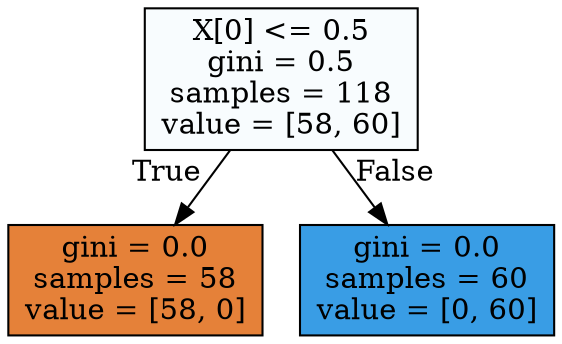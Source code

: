 digraph Tree {
node [shape=box, style="filled", color="black"] ;
0 [label="X[0] <= 0.5\ngini = 0.5\nsamples = 118\nvalue = [58, 60]", fillcolor="#f8fcfe"] ;
1 [label="gini = 0.0\nsamples = 58\nvalue = [58, 0]", fillcolor="#e58139"] ;
0 -> 1 [labeldistance=2.5, labelangle=45, headlabel="True"] ;
2 [label="gini = 0.0\nsamples = 60\nvalue = [0, 60]", fillcolor="#399de5"] ;
0 -> 2 [labeldistance=2.5, labelangle=-45, headlabel="False"] ;
}